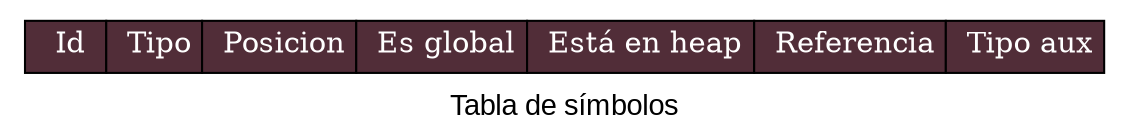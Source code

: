 digraph {
            fontname="Arial"
            label = "Tabla de símbolos"
            node[shape=none]
            n1[label=<
            <table BORDER="0" CELLBORDER="1" CELLSPACING="0" CELLPADDING="4">]
            <tr>
            <td bgcolor="#512D38"> <font color="white"> Id </font></td>
            <td bgcolor="#512D38"> <font color="white">Tipo</font></td>
            <td bgcolor="#512D38"> <font color="white">Posicion</font></td>
            <td bgcolor="#512D38"> <font color="white">Es global</font></td>
            <td bgcolor="#512D38"> <font color="white">Está en heap</font></td>
            <td bgcolor="#512D38"> <font color="white">Referencia</font></td>
            <td bgcolor="#512D38"> <font color="white">Tipo aux</font></td>
            </tr>
</table>
    >]
    }